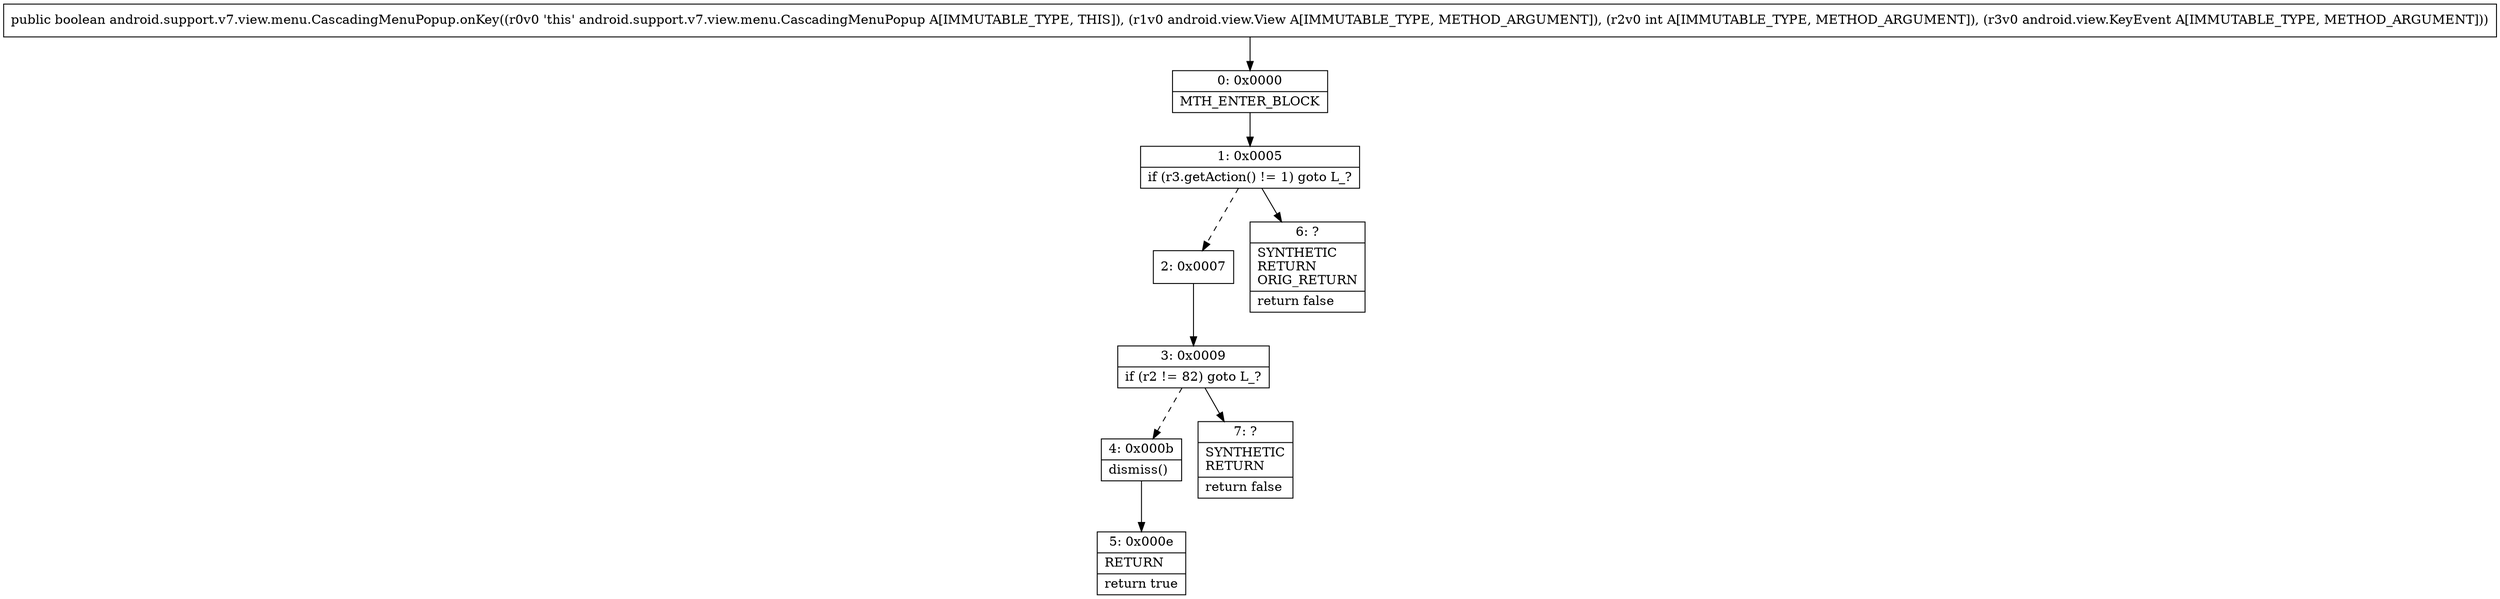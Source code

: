 digraph "CFG forandroid.support.v7.view.menu.CascadingMenuPopup.onKey(Landroid\/view\/View;ILandroid\/view\/KeyEvent;)Z" {
Node_0 [shape=record,label="{0\:\ 0x0000|MTH_ENTER_BLOCK\l}"];
Node_1 [shape=record,label="{1\:\ 0x0005|if (r3.getAction() != 1) goto L_?\l}"];
Node_2 [shape=record,label="{2\:\ 0x0007}"];
Node_3 [shape=record,label="{3\:\ 0x0009|if (r2 != 82) goto L_?\l}"];
Node_4 [shape=record,label="{4\:\ 0x000b|dismiss()\l}"];
Node_5 [shape=record,label="{5\:\ 0x000e|RETURN\l|return true\l}"];
Node_6 [shape=record,label="{6\:\ ?|SYNTHETIC\lRETURN\lORIG_RETURN\l|return false\l}"];
Node_7 [shape=record,label="{7\:\ ?|SYNTHETIC\lRETURN\l|return false\l}"];
MethodNode[shape=record,label="{public boolean android.support.v7.view.menu.CascadingMenuPopup.onKey((r0v0 'this' android.support.v7.view.menu.CascadingMenuPopup A[IMMUTABLE_TYPE, THIS]), (r1v0 android.view.View A[IMMUTABLE_TYPE, METHOD_ARGUMENT]), (r2v0 int A[IMMUTABLE_TYPE, METHOD_ARGUMENT]), (r3v0 android.view.KeyEvent A[IMMUTABLE_TYPE, METHOD_ARGUMENT])) }"];
MethodNode -> Node_0;
Node_0 -> Node_1;
Node_1 -> Node_2[style=dashed];
Node_1 -> Node_6;
Node_2 -> Node_3;
Node_3 -> Node_4[style=dashed];
Node_3 -> Node_7;
Node_4 -> Node_5;
}

